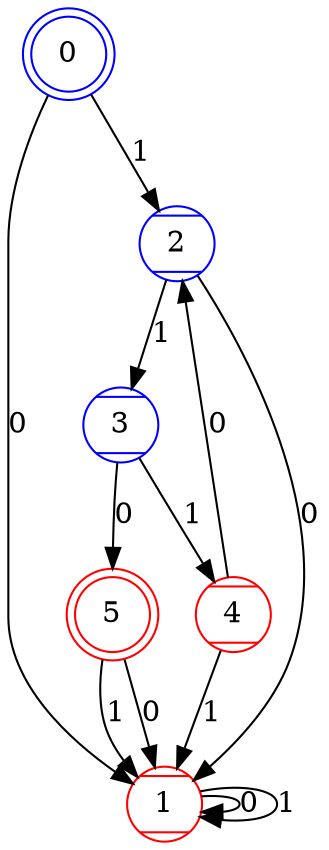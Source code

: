 digraph{
0 [color=blue, style=striped, shape=doublecircle]
1 [color=red, style=striped, shape=Mcircle]
2 [color=blue, style=striped, shape=Mcircle]
3 [color=blue, style=striped, shape=Mcircle]
4 [color=red, style=striped, shape=Mcircle]
5 [color=red, style=striped, shape=doublecircle]
0->1 [label=0]
0->2 [label=1]
1->1 [label=0]
1->1 [label=1]
2->1 [label=0]
2->3 [label=1]
3->5 [label=0]
3->4 [label=1]
4->2 [label=0]
4->1 [label=1]
5->1 [label=0]
5->1 [label=1]
}